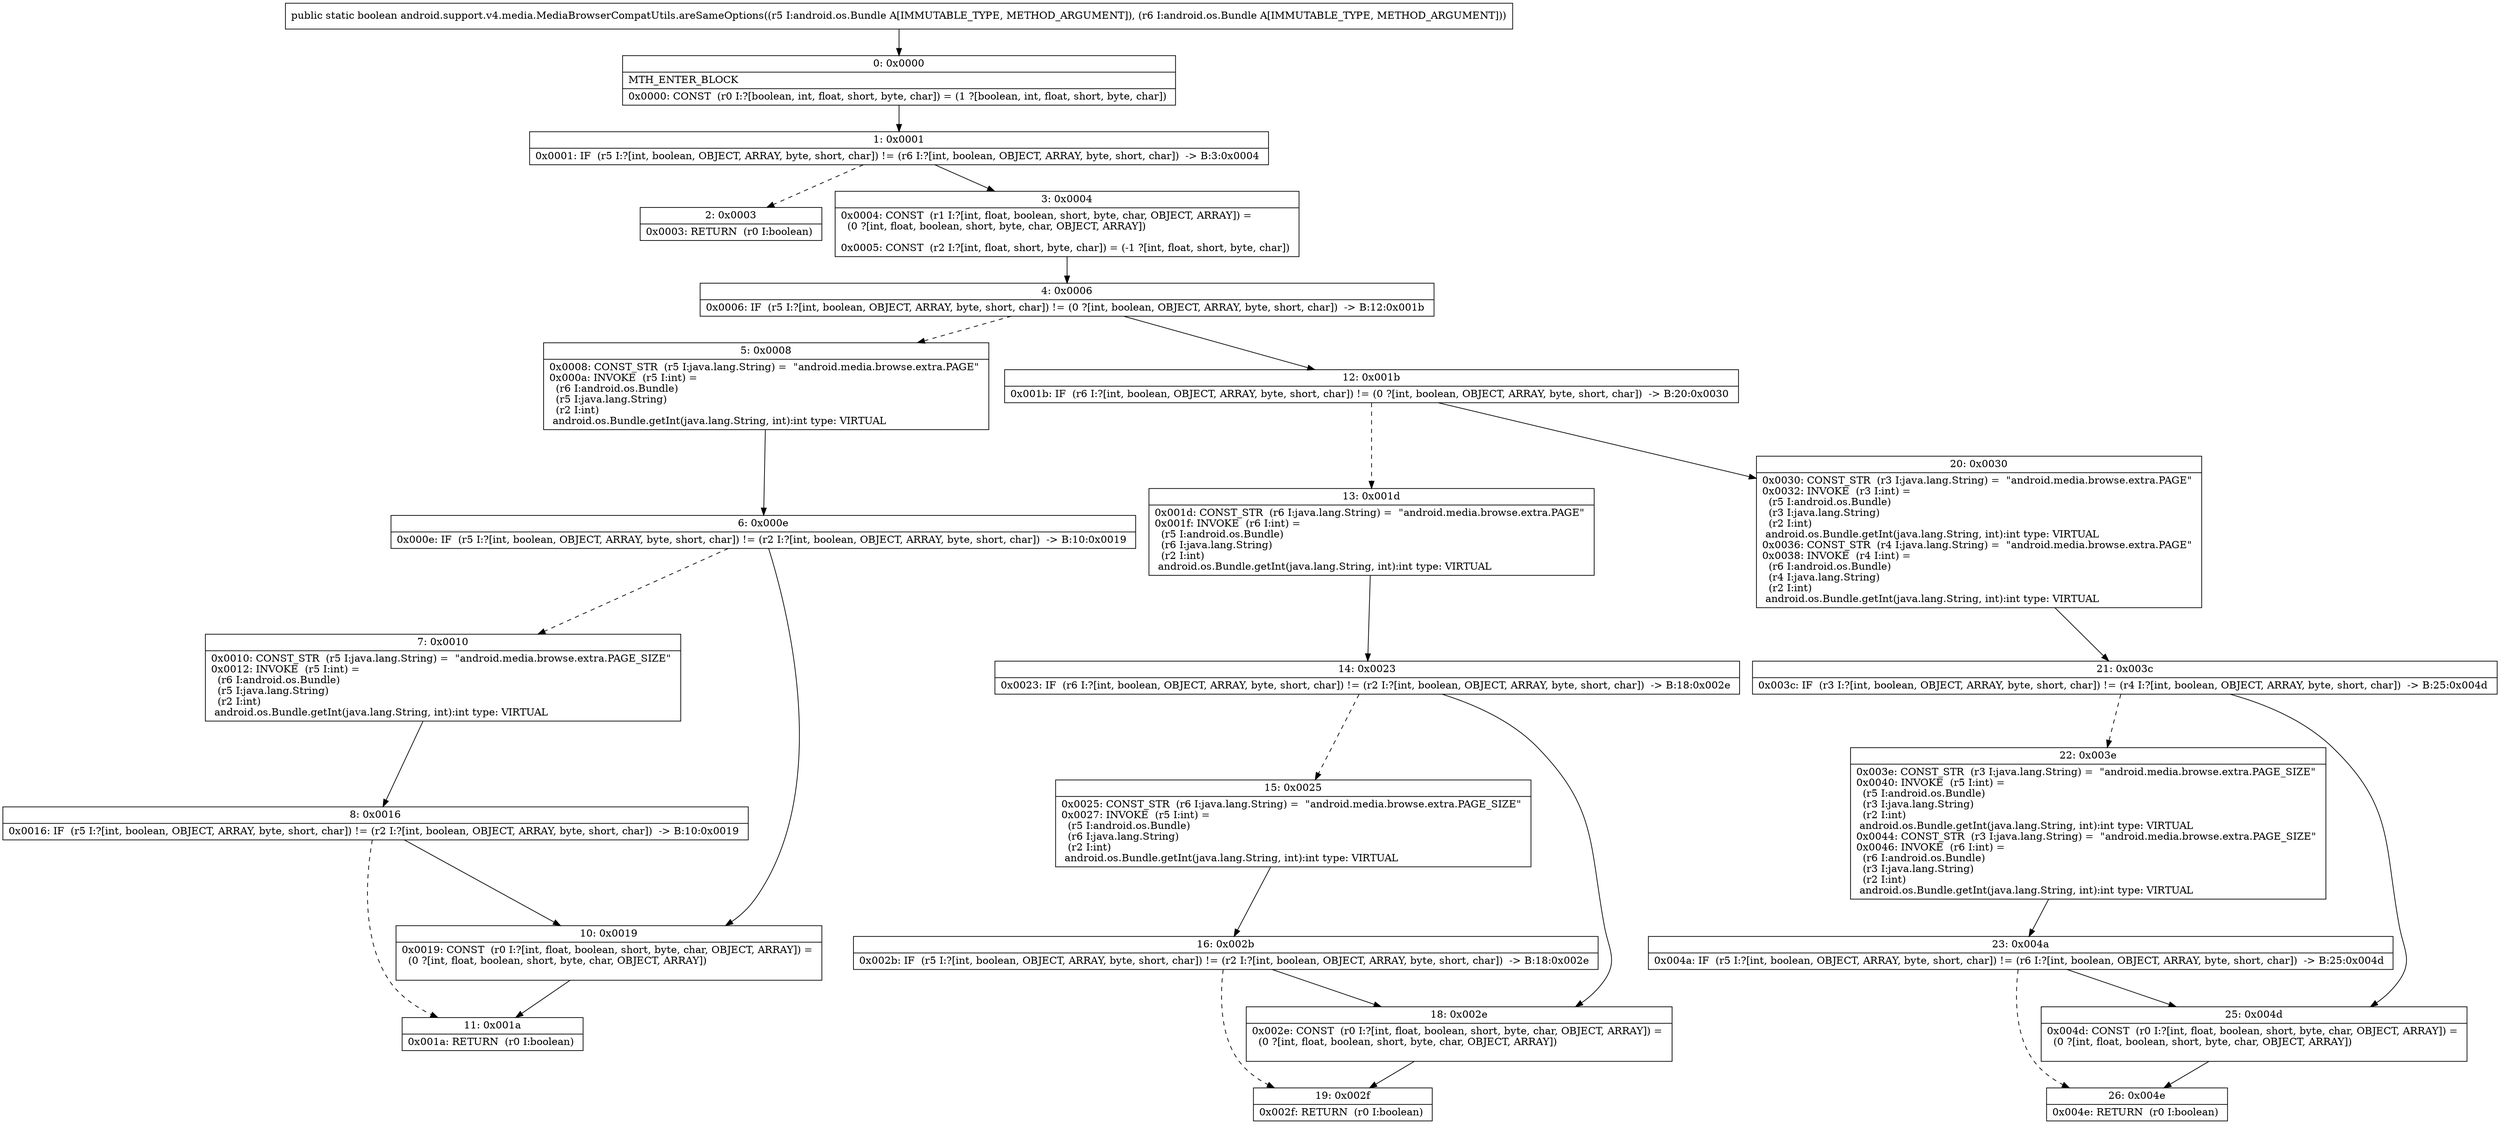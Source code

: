 digraph "CFG forandroid.support.v4.media.MediaBrowserCompatUtils.areSameOptions(Landroid\/os\/Bundle;Landroid\/os\/Bundle;)Z" {
Node_0 [shape=record,label="{0\:\ 0x0000|MTH_ENTER_BLOCK\l|0x0000: CONST  (r0 I:?[boolean, int, float, short, byte, char]) = (1 ?[boolean, int, float, short, byte, char]) \l}"];
Node_1 [shape=record,label="{1\:\ 0x0001|0x0001: IF  (r5 I:?[int, boolean, OBJECT, ARRAY, byte, short, char]) != (r6 I:?[int, boolean, OBJECT, ARRAY, byte, short, char])  \-\> B:3:0x0004 \l}"];
Node_2 [shape=record,label="{2\:\ 0x0003|0x0003: RETURN  (r0 I:boolean) \l}"];
Node_3 [shape=record,label="{3\:\ 0x0004|0x0004: CONST  (r1 I:?[int, float, boolean, short, byte, char, OBJECT, ARRAY]) = \l  (0 ?[int, float, boolean, short, byte, char, OBJECT, ARRAY])\l \l0x0005: CONST  (r2 I:?[int, float, short, byte, char]) = (\-1 ?[int, float, short, byte, char]) \l}"];
Node_4 [shape=record,label="{4\:\ 0x0006|0x0006: IF  (r5 I:?[int, boolean, OBJECT, ARRAY, byte, short, char]) != (0 ?[int, boolean, OBJECT, ARRAY, byte, short, char])  \-\> B:12:0x001b \l}"];
Node_5 [shape=record,label="{5\:\ 0x0008|0x0008: CONST_STR  (r5 I:java.lang.String) =  \"android.media.browse.extra.PAGE\" \l0x000a: INVOKE  (r5 I:int) = \l  (r6 I:android.os.Bundle)\l  (r5 I:java.lang.String)\l  (r2 I:int)\l android.os.Bundle.getInt(java.lang.String, int):int type: VIRTUAL \l}"];
Node_6 [shape=record,label="{6\:\ 0x000e|0x000e: IF  (r5 I:?[int, boolean, OBJECT, ARRAY, byte, short, char]) != (r2 I:?[int, boolean, OBJECT, ARRAY, byte, short, char])  \-\> B:10:0x0019 \l}"];
Node_7 [shape=record,label="{7\:\ 0x0010|0x0010: CONST_STR  (r5 I:java.lang.String) =  \"android.media.browse.extra.PAGE_SIZE\" \l0x0012: INVOKE  (r5 I:int) = \l  (r6 I:android.os.Bundle)\l  (r5 I:java.lang.String)\l  (r2 I:int)\l android.os.Bundle.getInt(java.lang.String, int):int type: VIRTUAL \l}"];
Node_8 [shape=record,label="{8\:\ 0x0016|0x0016: IF  (r5 I:?[int, boolean, OBJECT, ARRAY, byte, short, char]) != (r2 I:?[int, boolean, OBJECT, ARRAY, byte, short, char])  \-\> B:10:0x0019 \l}"];
Node_10 [shape=record,label="{10\:\ 0x0019|0x0019: CONST  (r0 I:?[int, float, boolean, short, byte, char, OBJECT, ARRAY]) = \l  (0 ?[int, float, boolean, short, byte, char, OBJECT, ARRAY])\l \l}"];
Node_11 [shape=record,label="{11\:\ 0x001a|0x001a: RETURN  (r0 I:boolean) \l}"];
Node_12 [shape=record,label="{12\:\ 0x001b|0x001b: IF  (r6 I:?[int, boolean, OBJECT, ARRAY, byte, short, char]) != (0 ?[int, boolean, OBJECT, ARRAY, byte, short, char])  \-\> B:20:0x0030 \l}"];
Node_13 [shape=record,label="{13\:\ 0x001d|0x001d: CONST_STR  (r6 I:java.lang.String) =  \"android.media.browse.extra.PAGE\" \l0x001f: INVOKE  (r6 I:int) = \l  (r5 I:android.os.Bundle)\l  (r6 I:java.lang.String)\l  (r2 I:int)\l android.os.Bundle.getInt(java.lang.String, int):int type: VIRTUAL \l}"];
Node_14 [shape=record,label="{14\:\ 0x0023|0x0023: IF  (r6 I:?[int, boolean, OBJECT, ARRAY, byte, short, char]) != (r2 I:?[int, boolean, OBJECT, ARRAY, byte, short, char])  \-\> B:18:0x002e \l}"];
Node_15 [shape=record,label="{15\:\ 0x0025|0x0025: CONST_STR  (r6 I:java.lang.String) =  \"android.media.browse.extra.PAGE_SIZE\" \l0x0027: INVOKE  (r5 I:int) = \l  (r5 I:android.os.Bundle)\l  (r6 I:java.lang.String)\l  (r2 I:int)\l android.os.Bundle.getInt(java.lang.String, int):int type: VIRTUAL \l}"];
Node_16 [shape=record,label="{16\:\ 0x002b|0x002b: IF  (r5 I:?[int, boolean, OBJECT, ARRAY, byte, short, char]) != (r2 I:?[int, boolean, OBJECT, ARRAY, byte, short, char])  \-\> B:18:0x002e \l}"];
Node_18 [shape=record,label="{18\:\ 0x002e|0x002e: CONST  (r0 I:?[int, float, boolean, short, byte, char, OBJECT, ARRAY]) = \l  (0 ?[int, float, boolean, short, byte, char, OBJECT, ARRAY])\l \l}"];
Node_19 [shape=record,label="{19\:\ 0x002f|0x002f: RETURN  (r0 I:boolean) \l}"];
Node_20 [shape=record,label="{20\:\ 0x0030|0x0030: CONST_STR  (r3 I:java.lang.String) =  \"android.media.browse.extra.PAGE\" \l0x0032: INVOKE  (r3 I:int) = \l  (r5 I:android.os.Bundle)\l  (r3 I:java.lang.String)\l  (r2 I:int)\l android.os.Bundle.getInt(java.lang.String, int):int type: VIRTUAL \l0x0036: CONST_STR  (r4 I:java.lang.String) =  \"android.media.browse.extra.PAGE\" \l0x0038: INVOKE  (r4 I:int) = \l  (r6 I:android.os.Bundle)\l  (r4 I:java.lang.String)\l  (r2 I:int)\l android.os.Bundle.getInt(java.lang.String, int):int type: VIRTUAL \l}"];
Node_21 [shape=record,label="{21\:\ 0x003c|0x003c: IF  (r3 I:?[int, boolean, OBJECT, ARRAY, byte, short, char]) != (r4 I:?[int, boolean, OBJECT, ARRAY, byte, short, char])  \-\> B:25:0x004d \l}"];
Node_22 [shape=record,label="{22\:\ 0x003e|0x003e: CONST_STR  (r3 I:java.lang.String) =  \"android.media.browse.extra.PAGE_SIZE\" \l0x0040: INVOKE  (r5 I:int) = \l  (r5 I:android.os.Bundle)\l  (r3 I:java.lang.String)\l  (r2 I:int)\l android.os.Bundle.getInt(java.lang.String, int):int type: VIRTUAL \l0x0044: CONST_STR  (r3 I:java.lang.String) =  \"android.media.browse.extra.PAGE_SIZE\" \l0x0046: INVOKE  (r6 I:int) = \l  (r6 I:android.os.Bundle)\l  (r3 I:java.lang.String)\l  (r2 I:int)\l android.os.Bundle.getInt(java.lang.String, int):int type: VIRTUAL \l}"];
Node_23 [shape=record,label="{23\:\ 0x004a|0x004a: IF  (r5 I:?[int, boolean, OBJECT, ARRAY, byte, short, char]) != (r6 I:?[int, boolean, OBJECT, ARRAY, byte, short, char])  \-\> B:25:0x004d \l}"];
Node_25 [shape=record,label="{25\:\ 0x004d|0x004d: CONST  (r0 I:?[int, float, boolean, short, byte, char, OBJECT, ARRAY]) = \l  (0 ?[int, float, boolean, short, byte, char, OBJECT, ARRAY])\l \l}"];
Node_26 [shape=record,label="{26\:\ 0x004e|0x004e: RETURN  (r0 I:boolean) \l}"];
MethodNode[shape=record,label="{public static boolean android.support.v4.media.MediaBrowserCompatUtils.areSameOptions((r5 I:android.os.Bundle A[IMMUTABLE_TYPE, METHOD_ARGUMENT]), (r6 I:android.os.Bundle A[IMMUTABLE_TYPE, METHOD_ARGUMENT])) }"];
MethodNode -> Node_0;
Node_0 -> Node_1;
Node_1 -> Node_2[style=dashed];
Node_1 -> Node_3;
Node_3 -> Node_4;
Node_4 -> Node_5[style=dashed];
Node_4 -> Node_12;
Node_5 -> Node_6;
Node_6 -> Node_7[style=dashed];
Node_6 -> Node_10;
Node_7 -> Node_8;
Node_8 -> Node_10;
Node_8 -> Node_11[style=dashed];
Node_10 -> Node_11;
Node_12 -> Node_13[style=dashed];
Node_12 -> Node_20;
Node_13 -> Node_14;
Node_14 -> Node_15[style=dashed];
Node_14 -> Node_18;
Node_15 -> Node_16;
Node_16 -> Node_18;
Node_16 -> Node_19[style=dashed];
Node_18 -> Node_19;
Node_20 -> Node_21;
Node_21 -> Node_22[style=dashed];
Node_21 -> Node_25;
Node_22 -> Node_23;
Node_23 -> Node_25;
Node_23 -> Node_26[style=dashed];
Node_25 -> Node_26;
}

